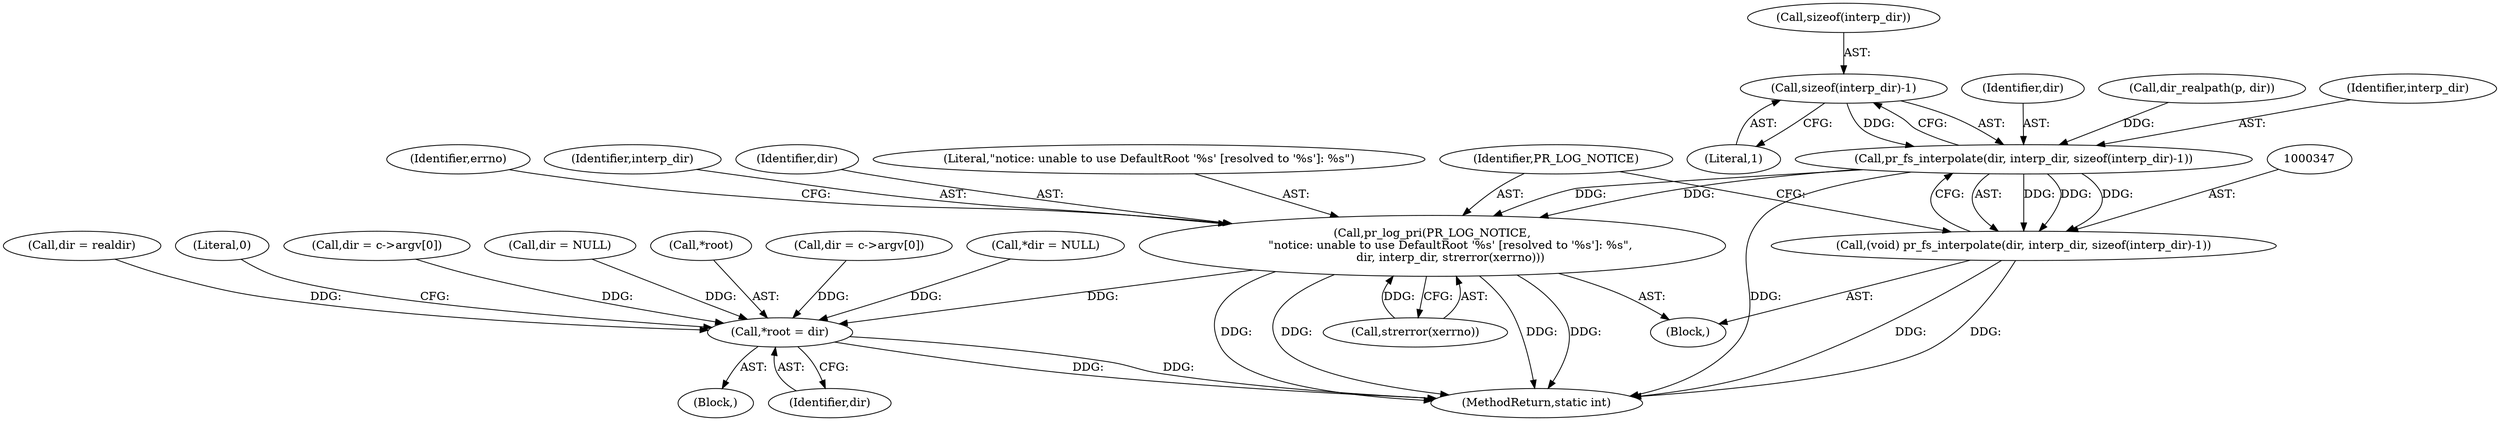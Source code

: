 digraph "0_proftpd_ecff21e0d0e84f35c299ef91d7fda088e516d4ed@API" {
"1000351" [label="(Call,sizeof(interp_dir)-1)"];
"1000348" [label="(Call,pr_fs_interpolate(dir, interp_dir, sizeof(interp_dir)-1))"];
"1000346" [label="(Call,(void) pr_fs_interpolate(dir, interp_dir, sizeof(interp_dir)-1))"];
"1000355" [label="(Call,pr_log_pri(PR_LOG_NOTICE,\n          \"notice: unable to use DefaultRoot '%s' [resolved to '%s']: %s\",\n          dir, interp_dir, strerror(xerrno)))"];
"1000365" [label="(Call,*root = dir)"];
"1000116" [label="(Call,*dir = NULL)"];
"1000363" [label="(Identifier,errno)"];
"1000354" [label="(Literal,1)"];
"1000371" [label="(MethodReturn,static int)"];
"1000335" [label="(Call,dir = realdir)"];
"1000359" [label="(Identifier,interp_dir)"];
"1000370" [label="(Literal,0)"];
"1000358" [label="(Identifier,dir)"];
"1000351" [label="(Call,sizeof(interp_dir)-1)"];
"1000110" [label="(Block,)"];
"1000140" [label="(Call,dir = c->argv[0])"];
"1000205" [label="(Call,dir = NULL)"];
"1000360" [label="(Call,strerror(xerrno))"];
"1000346" [label="(Call,(void) pr_fs_interpolate(dir, interp_dir, sizeof(interp_dir)-1))"];
"1000348" [label="(Call,pr_fs_interpolate(dir, interp_dir, sizeof(interp_dir)-1))"];
"1000357" [label="(Literal,\"notice: unable to use DefaultRoot '%s' [resolved to '%s']: %s\")"];
"1000366" [label="(Call,*root)"];
"1000339" [label="(Block,)"];
"1000365" [label="(Call,*root = dir)"];
"1000349" [label="(Identifier,dir)"];
"1000356" [label="(Identifier,PR_LOG_NOTICE)"];
"1000326" [label="(Call,dir_realpath(p, dir))"];
"1000355" [label="(Call,pr_log_pri(PR_LOG_NOTICE,\n          \"notice: unable to use DefaultRoot '%s' [resolved to '%s']: %s\",\n          dir, interp_dir, strerror(xerrno)))"];
"1000352" [label="(Call,sizeof(interp_dir))"];
"1000350" [label="(Identifier,interp_dir)"];
"1000368" [label="(Identifier,dir)"];
"1000161" [label="(Call,dir = c->argv[0])"];
"1000351" -> "1000348"  [label="AST: "];
"1000351" -> "1000354"  [label="CFG: "];
"1000352" -> "1000351"  [label="AST: "];
"1000354" -> "1000351"  [label="AST: "];
"1000348" -> "1000351"  [label="CFG: "];
"1000351" -> "1000348"  [label="DDG: "];
"1000348" -> "1000346"  [label="AST: "];
"1000349" -> "1000348"  [label="AST: "];
"1000350" -> "1000348"  [label="AST: "];
"1000346" -> "1000348"  [label="CFG: "];
"1000348" -> "1000371"  [label="DDG: "];
"1000348" -> "1000346"  [label="DDG: "];
"1000348" -> "1000346"  [label="DDG: "];
"1000348" -> "1000346"  [label="DDG: "];
"1000326" -> "1000348"  [label="DDG: "];
"1000348" -> "1000355"  [label="DDG: "];
"1000348" -> "1000355"  [label="DDG: "];
"1000346" -> "1000339"  [label="AST: "];
"1000347" -> "1000346"  [label="AST: "];
"1000356" -> "1000346"  [label="CFG: "];
"1000346" -> "1000371"  [label="DDG: "];
"1000346" -> "1000371"  [label="DDG: "];
"1000355" -> "1000339"  [label="AST: "];
"1000355" -> "1000360"  [label="CFG: "];
"1000356" -> "1000355"  [label="AST: "];
"1000357" -> "1000355"  [label="AST: "];
"1000358" -> "1000355"  [label="AST: "];
"1000359" -> "1000355"  [label="AST: "];
"1000360" -> "1000355"  [label="AST: "];
"1000363" -> "1000355"  [label="CFG: "];
"1000355" -> "1000371"  [label="DDG: "];
"1000355" -> "1000371"  [label="DDG: "];
"1000355" -> "1000371"  [label="DDG: "];
"1000355" -> "1000371"  [label="DDG: "];
"1000360" -> "1000355"  [label="DDG: "];
"1000355" -> "1000365"  [label="DDG: "];
"1000365" -> "1000110"  [label="AST: "];
"1000365" -> "1000368"  [label="CFG: "];
"1000366" -> "1000365"  [label="AST: "];
"1000368" -> "1000365"  [label="AST: "];
"1000370" -> "1000365"  [label="CFG: "];
"1000365" -> "1000371"  [label="DDG: "];
"1000365" -> "1000371"  [label="DDG: "];
"1000116" -> "1000365"  [label="DDG: "];
"1000335" -> "1000365"  [label="DDG: "];
"1000161" -> "1000365"  [label="DDG: "];
"1000205" -> "1000365"  [label="DDG: "];
"1000140" -> "1000365"  [label="DDG: "];
}
